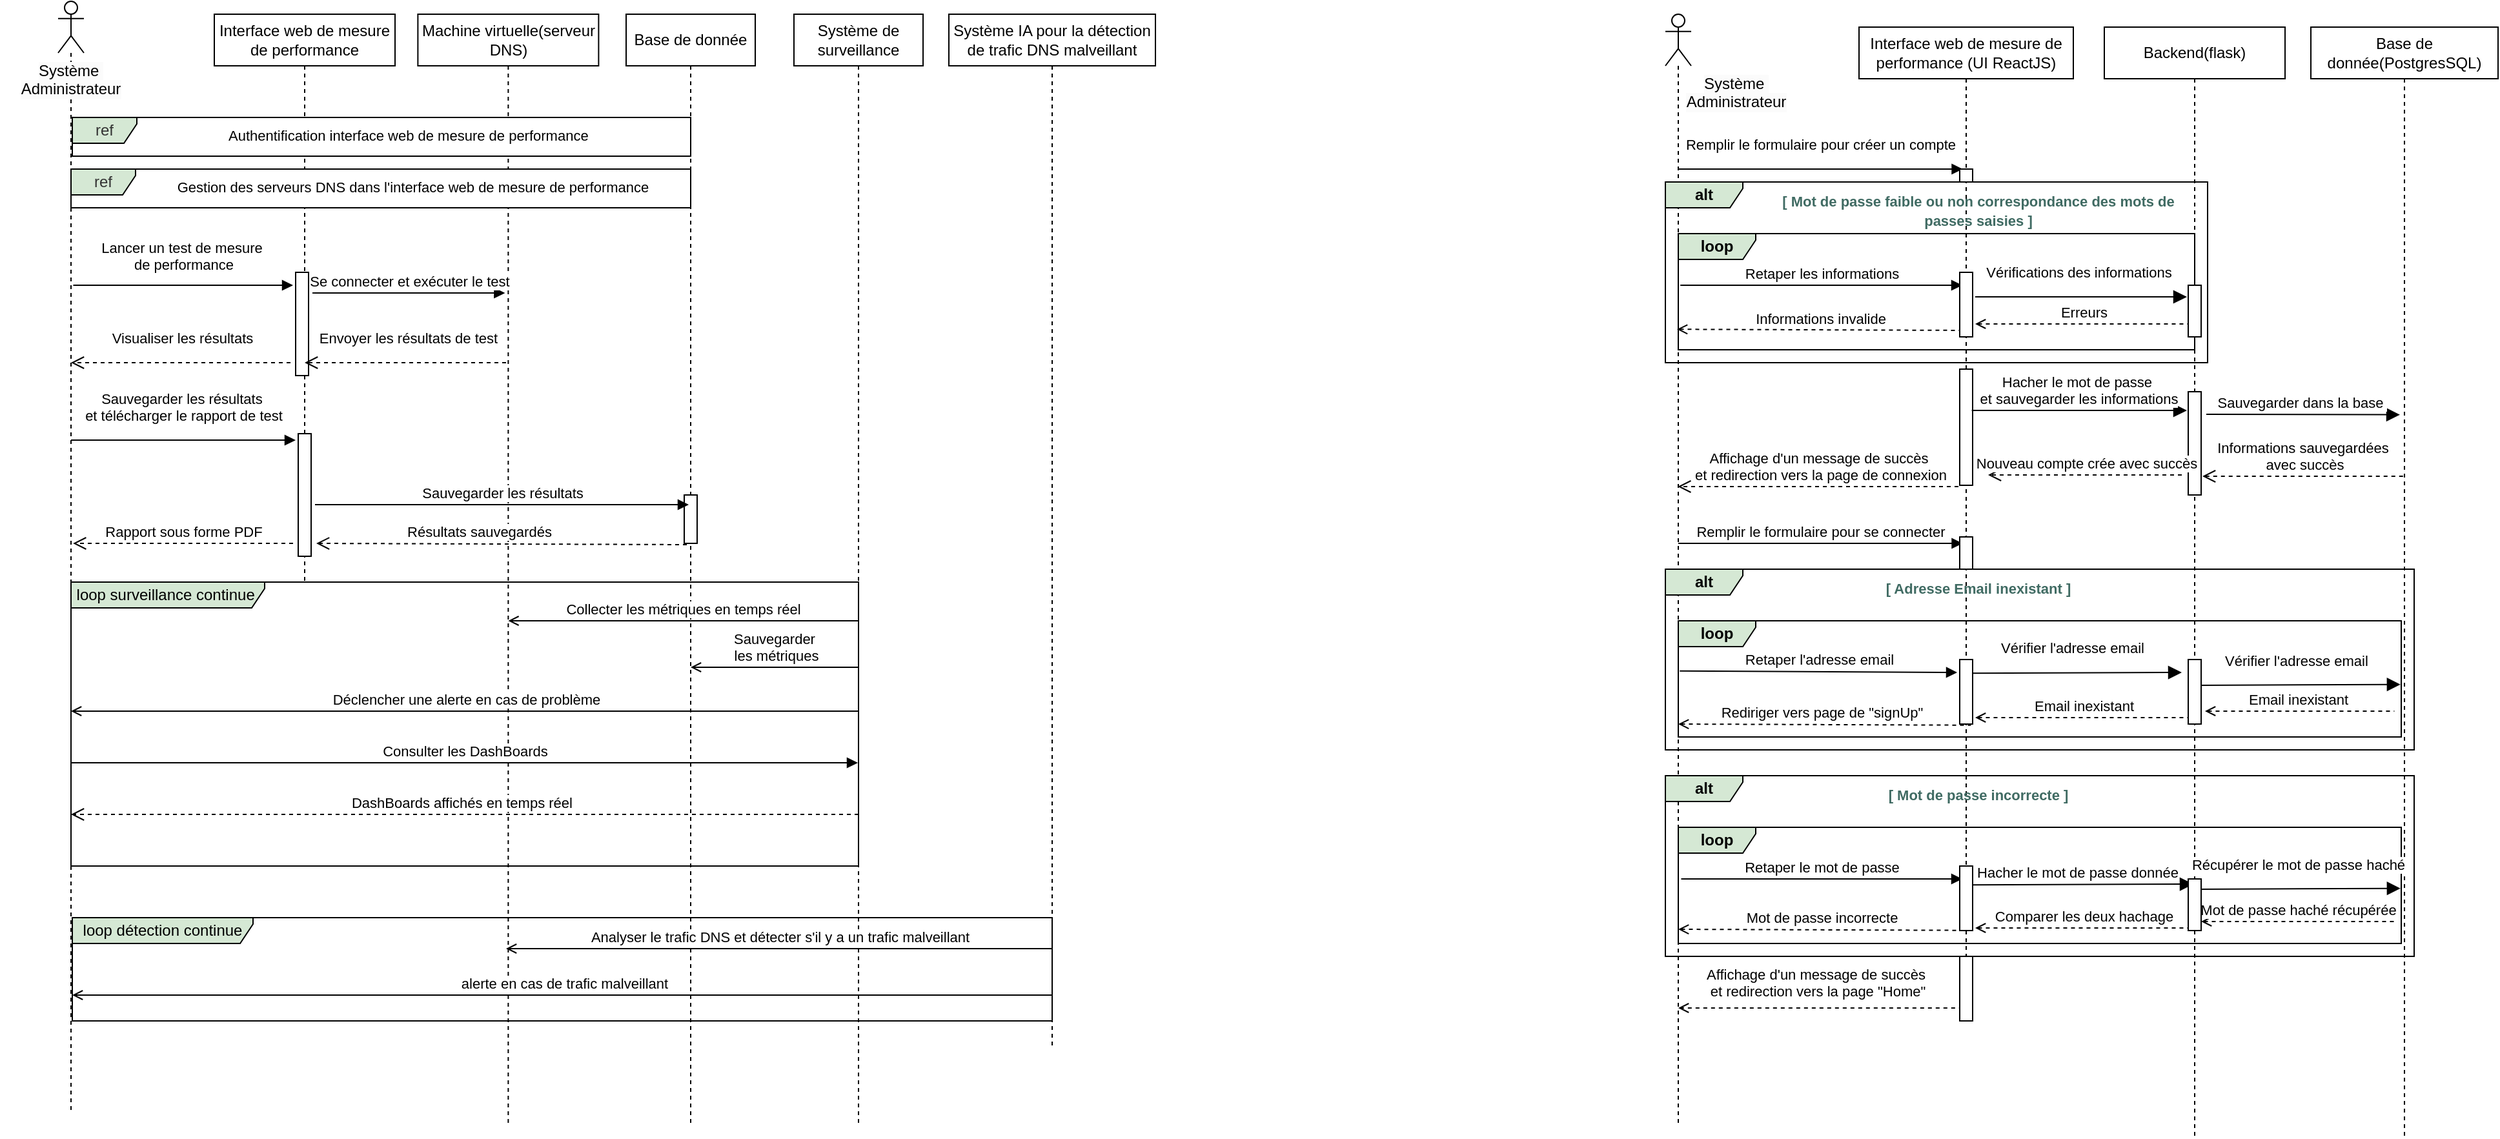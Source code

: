 <mxfile version="24.7.7">
  <diagram name="Page-1" id="2YBvvXClWsGukQMizWep">
    <mxGraphModel dx="3315" dy="1915" grid="1" gridSize="10" guides="1" tooltips="1" connect="1" arrows="1" fold="1" page="1" pageScale="1" pageWidth="850" pageHeight="1100" math="0" shadow="0">
      <root>
        <mxCell id="0" />
        <mxCell id="1" parent="0" />
        <mxCell id="aM9ryv3xv72pqoxQDRHE-5" value="Interface web de mesure de performance" style="shape=umlLifeline;perimeter=lifelinePerimeter;whiteSpace=wrap;html=1;container=0;dropTarget=0;collapsible=0;recursiveResize=0;outlineConnect=0;portConstraint=eastwest;newEdgeStyle={&quot;edgeStyle&quot;:&quot;elbowEdgeStyle&quot;,&quot;elbow&quot;:&quot;vertical&quot;,&quot;curved&quot;:0,&quot;rounded&quot;:0};" parent="1" vertex="1">
          <mxGeometry x="-1244" y="-40" width="140" height="440" as="geometry" />
        </mxCell>
        <mxCell id="0YugQAnFwqk1ILGSHodU-4" value="" style="html=1;points=[[0,0,0,0,5],[0,1,0,0,-5],[1,0,0,0,5],[1,1,0,0,-5]];perimeter=orthogonalPerimeter;outlineConnect=0;targetShapes=umlLifeline;portConstraint=eastwest;newEdgeStyle={&quot;curved&quot;:0,&quot;rounded&quot;:0};" vertex="1" parent="aM9ryv3xv72pqoxQDRHE-5">
          <mxGeometry x="63" y="200" width="10" height="80" as="geometry" />
        </mxCell>
        <mxCell id="0YugQAnFwqk1ILGSHodU-5" value="" style="html=1;points=[[0,0,0,0,5],[0,1,0,0,-5],[1,0,0,0,5],[1,1,0,0,-5]];perimeter=orthogonalPerimeter;outlineConnect=0;targetShapes=umlLifeline;portConstraint=eastwest;newEdgeStyle={&quot;curved&quot;:0,&quot;rounded&quot;:0};" vertex="1" parent="aM9ryv3xv72pqoxQDRHE-5">
          <mxGeometry x="65" y="325" width="10" height="95" as="geometry" />
        </mxCell>
        <mxCell id="_VK_tqBm-G3R0EHeaTmm-1" value="Machine virtuelle(serveur DNS)" style="shape=umlLifeline;perimeter=lifelinePerimeter;whiteSpace=wrap;html=1;container=0;dropTarget=0;collapsible=0;recursiveResize=0;outlineConnect=0;portConstraint=eastwest;newEdgeStyle={&quot;edgeStyle&quot;:&quot;elbowEdgeStyle&quot;,&quot;elbow&quot;:&quot;vertical&quot;,&quot;curved&quot;:0,&quot;rounded&quot;:0};" parent="1" vertex="1">
          <mxGeometry x="-1086.31" y="-40" width="140" height="860" as="geometry" />
        </mxCell>
        <mxCell id="_VK_tqBm-G3R0EHeaTmm-4" value="Base de donnée" style="shape=umlLifeline;perimeter=lifelinePerimeter;whiteSpace=wrap;html=1;container=0;dropTarget=0;collapsible=0;recursiveResize=0;outlineConnect=0;portConstraint=eastwest;newEdgeStyle={&quot;edgeStyle&quot;:&quot;elbowEdgeStyle&quot;,&quot;elbow&quot;:&quot;vertical&quot;,&quot;curved&quot;:0,&quot;rounded&quot;:0};" parent="1" vertex="1">
          <mxGeometry x="-925" y="-40" width="100" height="860" as="geometry" />
        </mxCell>
        <mxCell id="0YugQAnFwqk1ILGSHodU-6" value="" style="html=1;points=[[0,0,0,0,5],[0,1,0,0,-5],[1,0,0,0,5],[1,1,0,0,-5]];perimeter=orthogonalPerimeter;outlineConnect=0;targetShapes=umlLifeline;portConstraint=eastwest;newEdgeStyle={&quot;curved&quot;:0,&quot;rounded&quot;:0};" vertex="1" parent="_VK_tqBm-G3R0EHeaTmm-4">
          <mxGeometry x="45" y="372.5" width="10" height="37.5" as="geometry" />
        </mxCell>
        <mxCell id="_VK_tqBm-G3R0EHeaTmm-6" value="Système de surveillance" style="shape=umlLifeline;perimeter=lifelinePerimeter;whiteSpace=wrap;html=1;container=0;dropTarget=0;collapsible=0;recursiveResize=0;outlineConnect=0;portConstraint=eastwest;newEdgeStyle={&quot;edgeStyle&quot;:&quot;elbowEdgeStyle&quot;,&quot;elbow&quot;:&quot;vertical&quot;,&quot;curved&quot;:0,&quot;rounded&quot;:0};" parent="1" vertex="1">
          <mxGeometry x="-795" y="-40" width="100" height="860" as="geometry" />
        </mxCell>
        <mxCell id="_VK_tqBm-G3R0EHeaTmm-7" value="Système IA pour la détection de trafic DNS malveillant" style="shape=umlLifeline;perimeter=lifelinePerimeter;whiteSpace=wrap;html=1;container=0;dropTarget=0;collapsible=0;recursiveResize=0;outlineConnect=0;portConstraint=eastwest;newEdgeStyle={&quot;edgeStyle&quot;:&quot;elbowEdgeStyle&quot;,&quot;elbow&quot;:&quot;vertical&quot;,&quot;curved&quot;:0,&quot;rounded&quot;:0};" parent="1" vertex="1">
          <mxGeometry x="-675" y="-40" width="160" height="800" as="geometry" />
        </mxCell>
        <mxCell id="_VK_tqBm-G3R0EHeaTmm-14" value="" style="shape=umlLifeline;perimeter=lifelinePerimeter;whiteSpace=wrap;html=1;container=1;dropTarget=0;collapsible=0;recursiveResize=0;outlineConnect=0;portConstraint=eastwest;newEdgeStyle={&quot;curved&quot;:0,&quot;rounded&quot;:0};participant=umlActor;" parent="1" vertex="1">
          <mxGeometry x="-1365" y="-50" width="20" height="860" as="geometry" />
        </mxCell>
        <mxCell id="_VK_tqBm-G3R0EHeaTmm-19" value="&lt;span style=&quot;color: rgb(0, 0, 0); font-family: Helvetica; font-size: 12px; font-style: normal; font-variant-ligatures: normal; font-variant-caps: normal; font-weight: 400; letter-spacing: normal; orphans: 2; text-indent: 0px; text-transform: none; widows: 2; word-spacing: 0px; -webkit-text-stroke-width: 0px; white-space: nowrap; background-color: rgb(251, 251, 251); text-decoration-thickness: initial; text-decoration-style: initial; text-decoration-color: initial; float: none; display: inline !important;&quot;&gt;Système&amp;nbsp;&lt;/span&gt;&lt;div style=&quot;forced-color-adjust: none; color: rgb(0, 0, 0); font-family: Helvetica; font-size: 12px; font-style: normal; font-variant-ligatures: normal; font-variant-caps: normal; font-weight: 400; letter-spacing: normal; orphans: 2; text-indent: 0px; text-transform: none; widows: 2; word-spacing: 0px; -webkit-text-stroke-width: 0px; white-space: nowrap; background-color: rgb(251, 251, 251); text-decoration-thickness: initial; text-decoration-style: initial; text-decoration-color: initial;&quot;&gt;Administrateur&lt;/div&gt;" style="text;whiteSpace=wrap;html=1;align=center;" parent="1" vertex="1">
          <mxGeometry x="-1410" y="-10" width="110" height="50" as="geometry" />
        </mxCell>
        <mxCell id="_VK_tqBm-G3R0EHeaTmm-46" value="Lancer un test de mesure&amp;nbsp;&lt;div&gt;de performance&lt;/div&gt;" style="html=1;verticalAlign=bottom;endArrow=block;curved=0;rounded=0;" parent="1" edge="1">
          <mxGeometry y="7" relative="1" as="geometry">
            <mxPoint x="-1353.269" y="170" as="sourcePoint" />
            <mxPoint x="-1183" y="170" as="targetPoint" />
            <mxPoint as="offset" />
          </mxGeometry>
        </mxCell>
        <mxCell id="_VK_tqBm-G3R0EHeaTmm-47" value="Se connecter et exécuter le test" style="html=1;verticalAlign=bottom;endArrow=block;curved=0;rounded=0;" parent="1" edge="1">
          <mxGeometry relative="1" as="geometry">
            <mxPoint x="-1168" y="176" as="sourcePoint" />
            <mxPoint x="-1018.81" y="176.0" as="targetPoint" />
          </mxGeometry>
        </mxCell>
        <mxCell id="_VK_tqBm-G3R0EHeaTmm-52" value="Envoyer les résultats de test" style="html=1;verticalAlign=bottom;endArrow=open;dashed=1;endSize=8;curved=0;rounded=0;" parent="1" edge="1" target="aM9ryv3xv72pqoxQDRHE-5">
          <mxGeometry x="-0.022" y="-10" relative="1" as="geometry">
            <mxPoint x="-1123" y="230" as="targetPoint" />
            <mxPoint x="-1018" y="230" as="sourcePoint" />
            <mxPoint as="offset" />
          </mxGeometry>
        </mxCell>
        <mxCell id="_VK_tqBm-G3R0EHeaTmm-54" value="Visualiser les résultats" style="html=1;verticalAlign=bottom;endArrow=open;dashed=1;endSize=8;curved=0;rounded=0;" parent="1" target="_VK_tqBm-G3R0EHeaTmm-14" edge="1">
          <mxGeometry x="-0.006" y="-10" relative="1" as="geometry">
            <mxPoint x="-1277" y="300" as="targetPoint" />
            <mxPoint x="-1185" y="230" as="sourcePoint" />
            <Array as="points">
              <mxPoint x="-1205" y="230" />
            </Array>
            <mxPoint as="offset" />
          </mxGeometry>
        </mxCell>
        <mxCell id="_VK_tqBm-G3R0EHeaTmm-55" value="Sauvegarder les résultats&amp;nbsp;&lt;div&gt;et télécharger le rapport de test&lt;/div&gt;" style="html=1;verticalAlign=bottom;endArrow=block;curved=0;rounded=0;" parent="1" edge="1" source="_VK_tqBm-G3R0EHeaTmm-14">
          <mxGeometry x="-0.002" y="10" relative="1" as="geometry">
            <mxPoint x="-1350.999" y="290" as="sourcePoint" />
            <mxPoint x="-1181" y="290" as="targetPoint" />
            <mxPoint as="offset" />
          </mxGeometry>
        </mxCell>
        <mxCell id="_VK_tqBm-G3R0EHeaTmm-56" value="Sauvegarder les résultats" style="html=1;verticalAlign=bottom;endArrow=block;curved=0;rounded=0;" parent="1" edge="1">
          <mxGeometry relative="1" as="geometry">
            <mxPoint x="-1166" y="340" as="sourcePoint" />
            <mxPoint x="-876.5" y="340" as="targetPoint" />
          </mxGeometry>
        </mxCell>
        <mxCell id="_VK_tqBm-G3R0EHeaTmm-60" value="Rapport sous forme PDF" style="html=1;verticalAlign=bottom;endArrow=open;dashed=1;endSize=8;curved=0;rounded=0;" parent="1" edge="1">
          <mxGeometry relative="1" as="geometry">
            <mxPoint x="-1353.409" y="370" as="targetPoint" />
            <mxPoint x="-1183" y="370" as="sourcePoint" />
          </mxGeometry>
        </mxCell>
        <mxCell id="_VK_tqBm-G3R0EHeaTmm-87" value="Analyser le trafic DNS et détecter s&#39;il y a un trafic malveillant" style="html=1;verticalAlign=bottom;endArrow=open;curved=0;rounded=0;endFill=0;" parent="1" edge="1">
          <mxGeometry x="-0.003" relative="1" as="geometry">
            <mxPoint x="-595.5" y="684" as="sourcePoint" />
            <mxPoint x="-1018.0" y="684" as="targetPoint" />
            <mxPoint as="offset" />
            <Array as="points">
              <mxPoint x="-862.81" y="684" />
            </Array>
          </mxGeometry>
        </mxCell>
        <mxCell id="_VK_tqBm-G3R0EHeaTmm-89" value="alerte en cas de trafic malveillant" style="html=1;verticalAlign=bottom;endArrow=open;curved=0;rounded=0;endFill=0;" parent="1" edge="1">
          <mxGeometry x="-0.003" relative="1" as="geometry">
            <mxPoint x="-595.5" y="720" as="sourcePoint" />
            <mxPoint x="-1354.0" y="720" as="targetPoint" />
            <mxPoint as="offset" />
          </mxGeometry>
        </mxCell>
        <mxCell id="_VK_tqBm-G3R0EHeaTmm-90" value="ref" style="shape=umlFrame;whiteSpace=wrap;html=1;pointerEvents=0;width=50;height=20;fillColor=#D5E8D4;fontColor=#333333;strokeColor=#000000;swimlaneFillColor=default;" parent="1" vertex="1">
          <mxGeometry x="-1354" y="40" width="479" height="30" as="geometry" />
        </mxCell>
        <mxCell id="_VK_tqBm-G3R0EHeaTmm-92" value="&lt;span style=&quot;color: rgb(0, 0, 0); font-family: Helvetica; font-size: 11px; font-style: normal; font-variant-ligatures: normal; font-variant-caps: normal; font-weight: 400; letter-spacing: normal; orphans: 2; text-align: center; text-indent: 0px; text-transform: none; widows: 2; word-spacing: 0px; -webkit-text-stroke-width: 0px; white-space: nowrap; background-color: rgb(255, 255, 255); text-decoration-thickness: initial; text-decoration-style: initial; text-decoration-color: initial; display: inline !important; float: none;&quot;&gt;Authentification interface web de mesure de performance&lt;/span&gt;" style="text;whiteSpace=wrap;html=1;" parent="1" vertex="1">
          <mxGeometry x="-1235" y="40" width="217" height="40" as="geometry" />
        </mxCell>
        <mxCell id="_VK_tqBm-G3R0EHeaTmm-93" value="ref" style="shape=umlFrame;whiteSpace=wrap;html=1;pointerEvents=0;width=50;height=20;fillColor=#D5E8D4;fontColor=#333333;strokeColor=#000000;swimlaneFillColor=default;" parent="1" vertex="1">
          <mxGeometry x="-1355" y="80" width="480" height="30" as="geometry" />
        </mxCell>
        <mxCell id="_VK_tqBm-G3R0EHeaTmm-94" value="&lt;span style=&quot;color: rgb(0, 0, 0); font-family: Helvetica; font-size: 11px; font-style: normal; font-variant-ligatures: normal; font-variant-caps: normal; font-weight: 400; letter-spacing: normal; orphans: 2; text-indent: 0px; text-transform: none; widows: 2; word-spacing: 0px; -webkit-text-stroke-width: 0px; white-space: nowrap; background-color: rgb(255, 255, 255); text-decoration-thickness: initial; text-decoration-style: initial; text-decoration-color: initial; float: none; display: inline !important;&quot;&gt;Gestion des serveurs DNS dans l&#39;interface web&amp;nbsp;&lt;/span&gt;&lt;span style=&quot;background-color: rgb(255, 255, 255); font-size: 11px; text-wrap: nowrap;&quot;&gt;de mesure de performance&lt;/span&gt;" style="text;whiteSpace=wrap;html=1;align=center;" parent="1" vertex="1">
          <mxGeometry x="-1295" y="80" width="410" height="30" as="geometry" />
        </mxCell>
        <mxCell id="_VK_tqBm-G3R0EHeaTmm-106" value="" style="group" parent="1" vertex="1" connectable="0">
          <mxGeometry x="-1365" y="410" width="630" height="220" as="geometry" />
        </mxCell>
        <mxCell id="_VK_tqBm-G3R0EHeaTmm-64" value="Collecter les métriques en temps réel" style="html=1;verticalAlign=bottom;endArrow=open;curved=0;rounded=0;endFill=0;" parent="_VK_tqBm-G3R0EHeaTmm-106" edge="1" target="_VK_tqBm-G3R0EHeaTmm-1">
          <mxGeometry x="-0.001" relative="1" as="geometry">
            <mxPoint x="619.69" y="20" as="sourcePoint" />
            <mxPoint x="385.0" y="20" as="targetPoint" />
            <mxPoint as="offset" />
          </mxGeometry>
        </mxCell>
        <mxCell id="_VK_tqBm-G3R0EHeaTmm-72" value="Sauvegarder&amp;nbsp;&lt;div&gt;les métriques&lt;/div&gt;" style="html=1;verticalAlign=bottom;endArrow=none;curved=0;rounded=0;endFill=0;startArrow=open;startFill=0;" parent="_VK_tqBm-G3R0EHeaTmm-106" edge="1">
          <mxGeometry x="0.004" relative="1" as="geometry">
            <mxPoint x="490" y="56" as="sourcePoint" />
            <mxPoint x="620" y="56" as="targetPoint" />
            <mxPoint as="offset" />
          </mxGeometry>
        </mxCell>
        <mxCell id="_VK_tqBm-G3R0EHeaTmm-82" value="Consulter les DashBoards" style="html=1;verticalAlign=bottom;endArrow=block;curved=0;rounded=0;" parent="_VK_tqBm-G3R0EHeaTmm-106" edge="1">
          <mxGeometry relative="1" as="geometry">
            <mxPoint x="10" y="130" as="sourcePoint" />
            <mxPoint x="619.5" y="130.0" as="targetPoint" />
          </mxGeometry>
        </mxCell>
        <mxCell id="_VK_tqBm-G3R0EHeaTmm-85" value="DashBoards affichés en temps réel&amp;nbsp;" style="html=1;verticalAlign=bottom;endArrow=open;dashed=1;endSize=8;curved=0;rounded=0;" parent="_VK_tqBm-G3R0EHeaTmm-106" edge="1">
          <mxGeometry x="0.004" relative="1" as="geometry">
            <mxPoint x="10" y="170" as="targetPoint" />
            <mxPoint x="620" y="170" as="sourcePoint" />
            <mxPoint as="offset" />
          </mxGeometry>
        </mxCell>
        <mxCell id="_VK_tqBm-G3R0EHeaTmm-100" value="Déclencher une alerte en cas de problème" style="html=1;verticalAlign=bottom;endArrow=open;curved=0;rounded=0;endFill=0;" parent="_VK_tqBm-G3R0EHeaTmm-106" edge="1">
          <mxGeometry x="-0.003" relative="1" as="geometry">
            <mxPoint x="620.19" y="90" as="sourcePoint" />
            <mxPoint x="10" y="90" as="targetPoint" />
            <mxPoint as="offset" />
          </mxGeometry>
        </mxCell>
        <mxCell id="_VK_tqBm-G3R0EHeaTmm-86" value="loop surveillance continue&amp;nbsp;" style="shape=umlFrame;whiteSpace=wrap;html=1;pointerEvents=0;width=150;height=20;fillColor=#D5E8D4;" parent="_VK_tqBm-G3R0EHeaTmm-106" vertex="1">
          <mxGeometry x="10" y="-10" width="610" height="220" as="geometry" />
        </mxCell>
        <mxCell id="_VK_tqBm-G3R0EHeaTmm-107" value="loop détection continue" style="shape=umlFrame;whiteSpace=wrap;html=1;pointerEvents=0;width=140;height=20;fillColor=#D5E8D4;" parent="1" vertex="1">
          <mxGeometry x="-1354" y="660" width="759" height="80" as="geometry" />
        </mxCell>
        <mxCell id="0YugQAnFwqk1ILGSHodU-3" value="Résultats sauvegardés" style="html=1;verticalAlign=bottom;endArrow=open;dashed=1;endSize=8;curved=0;rounded=0;" edge="1" parent="1">
          <mxGeometry x="0.123" relative="1" as="geometry">
            <mxPoint x="-1165" y="370" as="targetPoint" />
            <mxPoint x="-878" y="371" as="sourcePoint" />
            <mxPoint as="offset" />
          </mxGeometry>
        </mxCell>
        <mxCell id="0YugQAnFwqk1ILGSHodU-38" value="Interface web de mesure de performance (UI ReactJS)" style="shape=umlLifeline;perimeter=lifelinePerimeter;whiteSpace=wrap;html=1;container=0;dropTarget=0;collapsible=0;recursiveResize=0;outlineConnect=0;portConstraint=eastwest;newEdgeStyle={&quot;edgeStyle&quot;:&quot;elbowEdgeStyle&quot;,&quot;elbow&quot;:&quot;vertical&quot;,&quot;curved&quot;:0,&quot;rounded&quot;:0};" vertex="1" parent="1">
          <mxGeometry x="30" y="-30" width="166" height="770" as="geometry" />
        </mxCell>
        <mxCell id="0YugQAnFwqk1ILGSHodU-110" value="" style="html=1;points=[[0,0,0,0,5],[0,1,0,0,-5],[1,0,0,0,5],[1,1,0,0,-5]];perimeter=orthogonalPerimeter;outlineConnect=0;targetShapes=umlLifeline;portConstraint=eastwest;newEdgeStyle={&quot;curved&quot;:0,&quot;rounded&quot;:0};" vertex="1" parent="0YugQAnFwqk1ILGSHodU-38">
          <mxGeometry x="78" y="265" width="10" height="90" as="geometry" />
        </mxCell>
        <mxCell id="0YugQAnFwqk1ILGSHodU-41" value="Backend(flask)" style="shape=umlLifeline;perimeter=lifelinePerimeter;whiteSpace=wrap;html=1;container=0;dropTarget=0;collapsible=0;recursiveResize=0;outlineConnect=0;portConstraint=eastwest;newEdgeStyle={&quot;edgeStyle&quot;:&quot;elbowEdgeStyle&quot;,&quot;elbow&quot;:&quot;vertical&quot;,&quot;curved&quot;:0,&quot;rounded&quot;:0};" vertex="1" parent="1">
          <mxGeometry x="220.0" y="-30" width="140" height="860" as="geometry" />
        </mxCell>
        <mxCell id="0YugQAnFwqk1ILGSHodU-106" value="" style="html=1;points=[[0,0,0,0,5],[0,1,0,0,-5],[1,0,0,0,5],[1,1,0,0,-5]];perimeter=orthogonalPerimeter;outlineConnect=0;targetShapes=umlLifeline;portConstraint=eastwest;newEdgeStyle={&quot;curved&quot;:0,&quot;rounded&quot;:0};" vertex="1" parent="0YugQAnFwqk1ILGSHodU-41">
          <mxGeometry x="65.0" y="282.5" width="10" height="80" as="geometry" />
        </mxCell>
        <mxCell id="0YugQAnFwqk1ILGSHodU-42" value="Base de donnée(PostgresSQL)" style="shape=umlLifeline;perimeter=lifelinePerimeter;whiteSpace=wrap;html=1;container=0;dropTarget=0;collapsible=0;recursiveResize=0;outlineConnect=0;portConstraint=eastwest;newEdgeStyle={&quot;edgeStyle&quot;:&quot;elbowEdgeStyle&quot;,&quot;elbow&quot;:&quot;vertical&quot;,&quot;curved&quot;:0,&quot;rounded&quot;:0};" vertex="1" parent="1">
          <mxGeometry x="380" y="-30" width="145" height="860" as="geometry" />
        </mxCell>
        <mxCell id="0YugQAnFwqk1ILGSHodU-46" value="" style="shape=umlLifeline;perimeter=lifelinePerimeter;whiteSpace=wrap;html=1;container=1;dropTarget=0;collapsible=0;recursiveResize=0;outlineConnect=0;portConstraint=eastwest;newEdgeStyle={&quot;curved&quot;:0,&quot;rounded&quot;:0};participant=umlActor;" vertex="1" parent="1">
          <mxGeometry x="-120" y="-40" width="20" height="860" as="geometry" />
        </mxCell>
        <mxCell id="0YugQAnFwqk1ILGSHodU-47" value="&lt;span style=&quot;color: rgb(0, 0, 0); font-family: Helvetica; font-size: 12px; font-style: normal; font-variant-ligatures: normal; font-variant-caps: normal; font-weight: 400; letter-spacing: normal; orphans: 2; text-indent: 0px; text-transform: none; widows: 2; word-spacing: 0px; -webkit-text-stroke-width: 0px; white-space: nowrap; background-color: rgb(251, 251, 251); text-decoration-thickness: initial; text-decoration-style: initial; text-decoration-color: initial; float: none; display: inline !important;&quot;&gt;Système&amp;nbsp;&lt;/span&gt;&lt;div style=&quot;forced-color-adjust: none; color: rgb(0, 0, 0); font-family: Helvetica; font-size: 12px; font-style: normal; font-variant-ligatures: normal; font-variant-caps: normal; font-weight: 400; letter-spacing: normal; orphans: 2; text-indent: 0px; text-transform: none; widows: 2; word-spacing: 0px; -webkit-text-stroke-width: 0px; white-space: nowrap; background-color: rgb(251, 251, 251); text-decoration-thickness: initial; text-decoration-style: initial; text-decoration-color: initial;&quot;&gt;Administrateur&lt;/div&gt;" style="text;whiteSpace=wrap;html=1;align=center;" vertex="1" parent="1">
          <mxGeometry x="-120" width="110" height="50" as="geometry" />
        </mxCell>
        <mxCell id="0YugQAnFwqk1ILGSHodU-48" value="Remplir le formulaire pour créer un compte" style="html=1;verticalAlign=bottom;endArrow=block;curved=0;rounded=0;" edge="1" parent="1" source="0YugQAnFwqk1ILGSHodU-46">
          <mxGeometry y="10" relative="1" as="geometry">
            <mxPoint x="-59.999" y="80" as="sourcePoint" />
            <mxPoint x="110.27" y="80" as="targetPoint" />
            <mxPoint as="offset" />
          </mxGeometry>
        </mxCell>
        <mxCell id="0YugQAnFwqk1ILGSHodU-50" value="Hacher le mot de passe&amp;nbsp;&lt;div&gt;et sauvegarder les informations&lt;/div&gt;" style="html=1;verticalAlign=bottom;endArrow=block;endSize=8;curved=0;rounded=0;endFill=1;" edge="1" parent="1">
          <mxGeometry x="-0.013" relative="1" as="geometry">
            <mxPoint x="284" y="267" as="targetPoint" />
            <mxPoint x="117.333" y="267" as="sourcePoint" />
            <mxPoint as="offset" />
          </mxGeometry>
        </mxCell>
        <mxCell id="0YugQAnFwqk1ILGSHodU-68" value="&lt;b&gt;alt&lt;/b&gt;" style="shape=umlFrame;whiteSpace=wrap;html=1;pointerEvents=0;width=60;height=20;fillColor=#D5E8D4;" vertex="1" parent="1">
          <mxGeometry x="-120" y="90" width="420" height="140" as="geometry" />
        </mxCell>
        <mxCell id="0YugQAnFwqk1ILGSHodU-70" style="edgeStyle=orthogonalEdgeStyle;rounded=0;orthogonalLoop=1;jettySize=auto;html=1;exitX=0.5;exitY=1;exitDx=0;exitDy=0;" edge="1" parent="1" source="0YugQAnFwqk1ILGSHodU-47" target="0YugQAnFwqk1ILGSHodU-47">
          <mxGeometry relative="1" as="geometry" />
        </mxCell>
        <mxCell id="0YugQAnFwqk1ILGSHodU-73" value="Sauvegarder dans la base&amp;nbsp;" style="html=1;verticalAlign=bottom;endArrow=block;endSize=8;curved=0;rounded=0;endFill=1;" edge="1" parent="1">
          <mxGeometry x="-0.013" relative="1" as="geometry">
            <mxPoint x="449" y="270.33" as="targetPoint" />
            <mxPoint x="299" y="270" as="sourcePoint" />
            <mxPoint as="offset" />
          </mxGeometry>
        </mxCell>
        <mxCell id="0YugQAnFwqk1ILGSHodU-74" value="&lt;b&gt;loop&lt;/b&gt;" style="shape=umlFrame;whiteSpace=wrap;html=1;pointerEvents=0;width=60;height=20;fillColor=#D5E8D4;" vertex="1" parent="1">
          <mxGeometry x="-110" y="130" width="400" height="90" as="geometry" />
        </mxCell>
        <mxCell id="0YugQAnFwqk1ILGSHodU-75" value="Retaper les informations" style="html=1;verticalAlign=bottom;endArrow=block;curved=0;rounded=0;exitX=0.004;exitY=0.444;exitDx=0;exitDy=0;exitPerimeter=0;" edge="1" parent="1" source="0YugQAnFwqk1ILGSHodU-74">
          <mxGeometry x="0.0" relative="1" as="geometry">
            <mxPoint x="-100" y="170" as="sourcePoint" />
            <mxPoint x="110" y="170" as="targetPoint" />
            <mxPoint as="offset" />
          </mxGeometry>
        </mxCell>
        <mxCell id="0YugQAnFwqk1ILGSHodU-76" value="Vérifications des informations" style="html=1;verticalAlign=bottom;endArrow=block;endSize=8;curved=0;rounded=0;endFill=1;exitX=1.2;exitY=0.38;exitDx=0;exitDy=0;exitPerimeter=0;" edge="1" parent="1" source="0YugQAnFwqk1ILGSHodU-108">
          <mxGeometry x="-0.022" y="10" relative="1" as="geometry">
            <mxPoint x="284" y="179" as="targetPoint" />
            <mxPoint x="124" y="179" as="sourcePoint" />
            <mxPoint as="offset" />
          </mxGeometry>
        </mxCell>
        <mxCell id="0YugQAnFwqk1ILGSHodU-77" value="Erreurs" style="html=1;verticalAlign=bottom;endArrow=none;endSize=8;curved=0;rounded=0;endFill=0;entryX=0.999;entryY=0.548;entryDx=0;entryDy=0;entryPerimeter=0;startArrow=open;startFill=0;dashed=1;" edge="1" parent="1">
          <mxGeometry x="-0.019" relative="1" as="geometry">
            <mxPoint x="290" y="200" as="targetPoint" />
            <mxPoint x="120" y="200" as="sourcePoint" />
            <mxPoint as="offset" />
          </mxGeometry>
        </mxCell>
        <mxCell id="0YugQAnFwqk1ILGSHodU-79" value="Informations invalide" style="html=1;verticalAlign=bottom;endArrow=none;endSize=8;curved=0;rounded=0;endFill=0;entryX=0.999;entryY=0.548;entryDx=0;entryDy=0;entryPerimeter=0;startArrow=open;startFill=0;dashed=1;exitX=0;exitY=0.768;exitDx=0;exitDy=0;exitPerimeter=0;" edge="1" parent="1">
          <mxGeometry x="-0.019" relative="1" as="geometry">
            <mxPoint x="115.67" y="205" as="targetPoint" />
            <mxPoint x="-111" y="204.12" as="sourcePoint" />
            <mxPoint as="offset" />
          </mxGeometry>
        </mxCell>
        <mxCell id="0YugQAnFwqk1ILGSHodU-80" value="Informations sauvegardées&amp;nbsp;&lt;div&gt;avec succès&lt;/div&gt;" style="html=1;verticalAlign=bottom;endArrow=open;endSize=8;curved=0;rounded=0;endFill=0;dashed=1;" edge="1" parent="1">
          <mxGeometry x="-0.013" relative="1" as="geometry">
            <mxPoint x="296" y="318" as="targetPoint" />
            <mxPoint x="451.373" y="318" as="sourcePoint" />
            <mxPoint as="offset" />
          </mxGeometry>
        </mxCell>
        <mxCell id="0YugQAnFwqk1ILGSHodU-81" value="Nouveau compte crée avec succès" style="html=1;verticalAlign=bottom;endArrow=open;endSize=8;curved=0;rounded=0;endFill=0;dashed=1;" edge="1" parent="1">
          <mxGeometry x="-0.013" relative="1" as="geometry">
            <mxPoint x="130" y="317" as="targetPoint" />
            <mxPoint x="280" y="317" as="sourcePoint" />
            <mxPoint as="offset" />
          </mxGeometry>
        </mxCell>
        <mxCell id="0YugQAnFwqk1ILGSHodU-82" value="Affichage d&#39;un message de succès&amp;nbsp;&lt;div&gt;et redirection vers la page de connexion&lt;br&gt;&lt;/div&gt;" style="html=1;verticalAlign=bottom;endArrow=open;endSize=8;curved=0;rounded=0;endFill=0;dashed=1;" edge="1" parent="1">
          <mxGeometry x="-0.013" relative="1" as="geometry">
            <mxPoint x="-110.37" y="326.0" as="targetPoint" />
            <mxPoint x="107.003" y="326" as="sourcePoint" />
            <mxPoint as="offset" />
          </mxGeometry>
        </mxCell>
        <mxCell id="0YugQAnFwqk1ILGSHodU-83" value="Remplir le formulaire pour se connecter" style="html=1;verticalAlign=bottom;endArrow=block;curved=0;rounded=0;" edge="1" parent="1">
          <mxGeometry x="-0.001" relative="1" as="geometry">
            <mxPoint x="-110" y="370" as="sourcePoint" />
            <mxPoint x="110.27" y="370" as="targetPoint" />
            <mxPoint as="offset" />
          </mxGeometry>
        </mxCell>
        <mxCell id="0YugQAnFwqk1ILGSHodU-84" value="&lt;b&gt;alt&lt;/b&gt;" style="shape=umlFrame;whiteSpace=wrap;html=1;pointerEvents=0;width=60;height=20;fillColor=#D5E8D4;" vertex="1" parent="1">
          <mxGeometry x="-120" y="390" width="580" height="140" as="geometry" />
        </mxCell>
        <mxCell id="0YugQAnFwqk1ILGSHodU-85" value="&lt;b&gt;&lt;font color=&quot;#406b63&quot; style=&quot;font-size: 11px;&quot;&gt;[ Adresse Email inexistant ]&lt;/font&gt;&lt;/b&gt;" style="text;html=1;align=center;verticalAlign=middle;whiteSpace=wrap;rounded=0;" vertex="1" parent="1">
          <mxGeometry x="-35" y="390" width="315" height="30" as="geometry" />
        </mxCell>
        <mxCell id="0YugQAnFwqk1ILGSHodU-86" value="&lt;b&gt;loop&lt;/b&gt;" style="shape=umlFrame;whiteSpace=wrap;html=1;pointerEvents=0;width=60;height=20;fillColor=#D5E8D4;" vertex="1" parent="1">
          <mxGeometry x="-110" y="430" width="560" height="90" as="geometry" />
        </mxCell>
        <mxCell id="0YugQAnFwqk1ILGSHodU-87" value="Retaper l&#39;adresse email" style="html=1;verticalAlign=bottom;endArrow=block;curved=0;rounded=0;exitX=0.002;exitY=0.432;exitDx=0;exitDy=0;exitPerimeter=0;" edge="1" parent="1" source="0YugQAnFwqk1ILGSHodU-86">
          <mxGeometry x="0.0" relative="1" as="geometry">
            <mxPoint x="-101.76" y="469.96" as="sourcePoint" />
            <mxPoint x="106" y="470" as="targetPoint" />
            <mxPoint as="offset" />
          </mxGeometry>
        </mxCell>
        <mxCell id="0YugQAnFwqk1ILGSHodU-88" value="Vérifier l&#39;adresse email&amp;nbsp;" style="html=1;verticalAlign=bottom;endArrow=block;endSize=8;curved=0;rounded=0;endFill=1;entryX=0.999;entryY=0.548;entryDx=0;entryDy=0;entryPerimeter=0;" edge="1" parent="1" target="0YugQAnFwqk1ILGSHodU-86">
          <mxGeometry x="0.004" y="10" relative="1" as="geometry">
            <mxPoint x="280" y="480" as="targetPoint" />
            <mxPoint x="290" y="480" as="sourcePoint" />
            <mxPoint as="offset" />
          </mxGeometry>
        </mxCell>
        <mxCell id="0YugQAnFwqk1ILGSHodU-89" value="Email inexistant" style="html=1;verticalAlign=bottom;endArrow=none;endSize=8;curved=0;rounded=0;endFill=0;entryX=0.999;entryY=0.548;entryDx=0;entryDy=0;entryPerimeter=0;startArrow=open;startFill=0;dashed=1;" edge="1" parent="1">
          <mxGeometry x="-0.019" relative="1" as="geometry">
            <mxPoint x="444.67" y="500" as="targetPoint" />
            <mxPoint x="298" y="500" as="sourcePoint" />
            <mxPoint as="offset" />
          </mxGeometry>
        </mxCell>
        <mxCell id="0YugQAnFwqk1ILGSHodU-90" value="Rediriger vers page de &quot;signUp&quot;" style="html=1;verticalAlign=bottom;endArrow=none;endSize=8;curved=0;rounded=0;endFill=0;entryX=0.999;entryY=0.548;entryDx=0;entryDy=0;entryPerimeter=0;startArrow=open;startFill=0;dashed=1;exitX=0;exitY=0.768;exitDx=0;exitDy=0;exitPerimeter=0;" edge="1" parent="1">
          <mxGeometry x="-0.019" relative="1" as="geometry">
            <mxPoint x="116.67" y="510.88" as="targetPoint" />
            <mxPoint x="-110" y="510.0" as="sourcePoint" />
            <mxPoint as="offset" />
          </mxGeometry>
        </mxCell>
        <mxCell id="0YugQAnFwqk1ILGSHodU-92" value="Vérifier l&#39;adresse email" style="html=1;verticalAlign=bottom;endArrow=block;endSize=8;curved=0;rounded=0;endFill=1;" edge="1" parent="1">
          <mxGeometry x="-0.022" y="10" relative="1" as="geometry">
            <mxPoint x="280" y="470" as="targetPoint" />
            <mxPoint x="113.333" y="470.58" as="sourcePoint" />
            <mxPoint as="offset" />
          </mxGeometry>
        </mxCell>
        <mxCell id="0YugQAnFwqk1ILGSHodU-93" value="Email inexistant" style="html=1;verticalAlign=bottom;endArrow=none;endSize=8;curved=0;rounded=0;endFill=0;entryX=0.999;entryY=0.548;entryDx=0;entryDy=0;entryPerimeter=0;startArrow=open;startFill=0;dashed=1;" edge="1" parent="1">
          <mxGeometry x="-0.019" relative="1" as="geometry">
            <mxPoint x="290" y="505" as="targetPoint" />
            <mxPoint x="120" y="505" as="sourcePoint" />
            <mxPoint as="offset" />
          </mxGeometry>
        </mxCell>
        <mxCell id="0YugQAnFwqk1ILGSHodU-94" value="&lt;b&gt;alt&lt;/b&gt;" style="shape=umlFrame;whiteSpace=wrap;html=1;pointerEvents=0;width=60;height=20;fillColor=#D5E8D4;" vertex="1" parent="1">
          <mxGeometry x="-120" y="550" width="580" height="140" as="geometry" />
        </mxCell>
        <mxCell id="0YugQAnFwqk1ILGSHodU-95" value="&lt;b&gt;&lt;font color=&quot;#406b63&quot; style=&quot;font-size: 11px;&quot;&gt;[ Mot de passe incorrecte ]&lt;/font&gt;&lt;/b&gt;" style="text;html=1;align=center;verticalAlign=middle;whiteSpace=wrap;rounded=0;" vertex="1" parent="1">
          <mxGeometry x="-35" y="550" width="315" height="30" as="geometry" />
        </mxCell>
        <mxCell id="0YugQAnFwqk1ILGSHodU-96" value="&lt;b&gt;loop&lt;/b&gt;" style="shape=umlFrame;whiteSpace=wrap;html=1;pointerEvents=0;width=60;height=20;fillColor=#D5E8D4;" vertex="1" parent="1">
          <mxGeometry x="-110" y="590" width="560" height="90" as="geometry" />
        </mxCell>
        <mxCell id="0YugQAnFwqk1ILGSHodU-97" value="Retaper le mot de passe" style="html=1;verticalAlign=bottom;endArrow=block;curved=0;rounded=0;exitX=0.004;exitY=0.444;exitDx=0;exitDy=0;exitPerimeter=0;" edge="1" parent="1" source="0YugQAnFwqk1ILGSHodU-96">
          <mxGeometry x="0.0" relative="1" as="geometry">
            <mxPoint x="-90" y="630" as="sourcePoint" />
            <mxPoint x="110" y="630" as="targetPoint" />
            <mxPoint as="offset" />
          </mxGeometry>
        </mxCell>
        <mxCell id="0YugQAnFwqk1ILGSHodU-98" value="Récupérer le mot de passe haché" style="html=1;verticalAlign=bottom;endArrow=block;endSize=8;curved=0;rounded=0;endFill=1;entryX=0.999;entryY=0.548;entryDx=0;entryDy=0;entryPerimeter=0;" edge="1" parent="1">
          <mxGeometry x="0.004" y="10" relative="1" as="geometry">
            <mxPoint x="449.44" y="637.32" as="targetPoint" />
            <mxPoint x="290" y="638" as="sourcePoint" />
            <mxPoint as="offset" />
          </mxGeometry>
        </mxCell>
        <mxCell id="0YugQAnFwqk1ILGSHodU-99" value="Mot de passe haché récupérée" style="html=1;verticalAlign=bottom;endArrow=none;endSize=8;curved=0;rounded=0;endFill=0;entryX=0.999;entryY=0.548;entryDx=0;entryDy=0;entryPerimeter=0;startArrow=open;startFill=0;dashed=1;" edge="1" parent="1" source="0YugQAnFwqk1ILGSHodU-115">
          <mxGeometry x="-0.019" relative="1" as="geometry">
            <mxPoint x="446.67" y="663" as="targetPoint" />
            <mxPoint x="290" y="663" as="sourcePoint" />
            <mxPoint as="offset" />
          </mxGeometry>
        </mxCell>
        <mxCell id="0YugQAnFwqk1ILGSHodU-100" value="Mot de passe incorrecte" style="html=1;verticalAlign=bottom;endArrow=none;endSize=8;curved=0;rounded=0;endFill=0;entryX=0.999;entryY=0.548;entryDx=0;entryDy=0;entryPerimeter=0;startArrow=open;startFill=0;dashed=1;exitX=0;exitY=0.768;exitDx=0;exitDy=0;exitPerimeter=0;" edge="1" parent="1">
          <mxGeometry x="-0.019" relative="1" as="geometry">
            <mxPoint x="116.67" y="669.88" as="targetPoint" />
            <mxPoint x="-110" y="669.0" as="sourcePoint" />
            <mxPoint as="offset" />
          </mxGeometry>
        </mxCell>
        <mxCell id="0YugQAnFwqk1ILGSHodU-101" value="Hacher le mot de passe donnée" style="html=1;verticalAlign=bottom;endArrow=block;endSize=8;curved=0;rounded=0;endFill=1;entryX=0.999;entryY=0.548;entryDx=0;entryDy=0;entryPerimeter=0;" edge="1" parent="1">
          <mxGeometry x="-0.019" relative="1" as="geometry">
            <mxPoint x="289" y="634" as="targetPoint" />
            <mxPoint x="112.333" y="634.58" as="sourcePoint" />
            <mxPoint as="offset" />
          </mxGeometry>
        </mxCell>
        <mxCell id="0YugQAnFwqk1ILGSHodU-102" value="Comparer les deux hachage" style="html=1;verticalAlign=bottom;endArrow=none;endSize=8;curved=0;rounded=0;endFill=0;entryX=0.999;entryY=0.548;entryDx=0;entryDy=0;entryPerimeter=0;startArrow=open;startFill=0;dashed=1;" edge="1" parent="1">
          <mxGeometry x="-0.019" relative="1" as="geometry">
            <mxPoint x="290" y="668" as="targetPoint" />
            <mxPoint x="120" y="668" as="sourcePoint" />
            <mxPoint as="offset" />
          </mxGeometry>
        </mxCell>
        <mxCell id="0YugQAnFwqk1ILGSHodU-103" value="" style="html=1;verticalAlign=bottom;endArrow=open;curved=0;rounded=0;dashed=1;endFill=0;" edge="1" parent="1">
          <mxGeometry x="-0.001" relative="1" as="geometry">
            <mxPoint x="110.41" y="730" as="sourcePoint" />
            <mxPoint x="-109.999" y="730" as="targetPoint" />
            <mxPoint as="offset" />
          </mxGeometry>
        </mxCell>
        <mxCell id="0YugQAnFwqk1ILGSHodU-104" value="&lt;span style=&quot;color: rgb(0, 0, 0); font-family: Helvetica; font-size: 11px; font-style: normal; font-variant-ligatures: normal; font-variant-caps: normal; font-weight: 400; letter-spacing: normal; orphans: 2; text-align: center; text-indent: 0px; text-transform: none; widows: 2; word-spacing: 0px; -webkit-text-stroke-width: 0px; white-space: nowrap; background-color: rgb(255, 255, 255); text-decoration-thickness: initial; text-decoration-style: initial; text-decoration-color: initial; display: inline !important; float: none;&quot;&gt;Affichage d&#39;un message de succès&amp;nbsp;&lt;/span&gt;&lt;div style=&quot;forced-color-adjust: none; color: rgb(0, 0, 0); font-family: Helvetica; font-size: 11px; font-style: normal; font-variant-ligatures: normal; font-variant-caps: normal; font-weight: 400; letter-spacing: normal; orphans: 2; text-align: center; text-indent: 0px; text-transform: none; widows: 2; word-spacing: 0px; -webkit-text-stroke-width: 0px; white-space: nowrap; text-decoration-thickness: initial; text-decoration-style: initial; text-decoration-color: initial;&quot;&gt;et redirection vers la page &quot;Home&quot;&lt;/div&gt;" style="text;whiteSpace=wrap;html=1;" vertex="1" parent="1">
          <mxGeometry x="-90" y="690" width="230" height="50" as="geometry" />
        </mxCell>
        <mxCell id="0YugQAnFwqk1ILGSHodU-72" value="&lt;b&gt;&lt;font color=&quot;#406b63&quot; style=&quot;font-size: 11px;&quot;&gt;[ Mot de passe faible ou non correspondance des mots de passes saisies ]&lt;/font&gt;&lt;/b&gt;" style="text;html=1;align=center;verticalAlign=middle;whiteSpace=wrap;rounded=0;" vertex="1" parent="1">
          <mxGeometry x="-35" y="97" width="315" height="30" as="geometry" />
        </mxCell>
        <mxCell id="0YugQAnFwqk1ILGSHodU-105" value="" style="html=1;points=[[0,0,0,0,5],[0,1,0,0,-5],[1,0,0,0,5],[1,1,0,0,-5]];perimeter=orthogonalPerimeter;outlineConnect=0;targetShapes=umlLifeline;portConstraint=eastwest;newEdgeStyle={&quot;curved&quot;:0,&quot;rounded&quot;:0};" vertex="1" parent="1">
          <mxGeometry x="108" y="80" width="10" height="10" as="geometry" />
        </mxCell>
        <mxCell id="0YugQAnFwqk1ILGSHodU-108" value="" style="html=1;points=[[0,0,0,0,5],[0,1,0,0,-5],[1,0,0,0,5],[1,1,0,0,-5]];perimeter=orthogonalPerimeter;outlineConnect=0;targetShapes=umlLifeline;portConstraint=eastwest;newEdgeStyle={&quot;curved&quot;:0,&quot;rounded&quot;:0};" vertex="1" parent="1">
          <mxGeometry x="108" y="160" width="10" height="50" as="geometry" />
        </mxCell>
        <mxCell id="0YugQAnFwqk1ILGSHodU-109" value="" style="html=1;points=[[0,0,0,0,5],[0,1,0,0,-5],[1,0,0,0,5],[1,1,0,0,-5]];perimeter=orthogonalPerimeter;outlineConnect=0;targetShapes=umlLifeline;portConstraint=eastwest;newEdgeStyle={&quot;curved&quot;:0,&quot;rounded&quot;:0};" vertex="1" parent="1">
          <mxGeometry x="285" y="170" width="10" height="40" as="geometry" />
        </mxCell>
        <mxCell id="0YugQAnFwqk1ILGSHodU-111" value="" style="html=1;points=[[0,0,0,0,5],[0,1,0,0,-5],[1,0,0,0,5],[1,1,0,0,-5]];perimeter=orthogonalPerimeter;outlineConnect=0;targetShapes=umlLifeline;portConstraint=eastwest;newEdgeStyle={&quot;curved&quot;:0,&quot;rounded&quot;:0};" vertex="1" parent="1">
          <mxGeometry x="108" y="365" width="10" height="25" as="geometry" />
        </mxCell>
        <mxCell id="0YugQAnFwqk1ILGSHodU-112" value="" style="html=1;points=[[0,0,0,0,5],[0,1,0,0,-5],[1,0,0,0,5],[1,1,0,0,-5]];perimeter=orthogonalPerimeter;outlineConnect=0;targetShapes=umlLifeline;portConstraint=eastwest;newEdgeStyle={&quot;curved&quot;:0,&quot;rounded&quot;:0};" vertex="1" parent="1">
          <mxGeometry x="108" y="460" width="10" height="50" as="geometry" />
        </mxCell>
        <mxCell id="0YugQAnFwqk1ILGSHodU-113" value="" style="html=1;points=[[0,0,0,0,5],[0,1,0,0,-5],[1,0,0,0,5],[1,1,0,0,-5]];perimeter=orthogonalPerimeter;outlineConnect=0;targetShapes=umlLifeline;portConstraint=eastwest;newEdgeStyle={&quot;curved&quot;:0,&quot;rounded&quot;:0};" vertex="1" parent="1">
          <mxGeometry x="285" y="460" width="10" height="50" as="geometry" />
        </mxCell>
        <mxCell id="0YugQAnFwqk1ILGSHodU-114" value="" style="html=1;points=[[0,0,0,0,5],[0,1,0,0,-5],[1,0,0,0,5],[1,1,0,0,-5]];perimeter=orthogonalPerimeter;outlineConnect=0;targetShapes=umlLifeline;portConstraint=eastwest;newEdgeStyle={&quot;curved&quot;:0,&quot;rounded&quot;:0};" vertex="1" parent="1">
          <mxGeometry x="108" y="620" width="10" height="50" as="geometry" />
        </mxCell>
        <mxCell id="0YugQAnFwqk1ILGSHodU-115" value="" style="html=1;points=[[0,0,0,0,5],[0,1,0,0,-5],[1,0,0,0,5],[1,1,0,0,-5]];perimeter=orthogonalPerimeter;outlineConnect=0;targetShapes=umlLifeline;portConstraint=eastwest;newEdgeStyle={&quot;curved&quot;:0,&quot;rounded&quot;:0};" vertex="1" parent="1">
          <mxGeometry x="285" y="630" width="10" height="40" as="geometry" />
        </mxCell>
        <mxCell id="0YugQAnFwqk1ILGSHodU-116" value="" style="html=1;points=[[0,0,0,0,5],[0,1,0,0,-5],[1,0,0,0,5],[1,1,0,0,-5]];perimeter=orthogonalPerimeter;outlineConnect=0;targetShapes=umlLifeline;portConstraint=eastwest;newEdgeStyle={&quot;curved&quot;:0,&quot;rounded&quot;:0};" vertex="1" parent="1">
          <mxGeometry x="108" y="690" width="10" height="50" as="geometry" />
        </mxCell>
      </root>
    </mxGraphModel>
  </diagram>
</mxfile>
